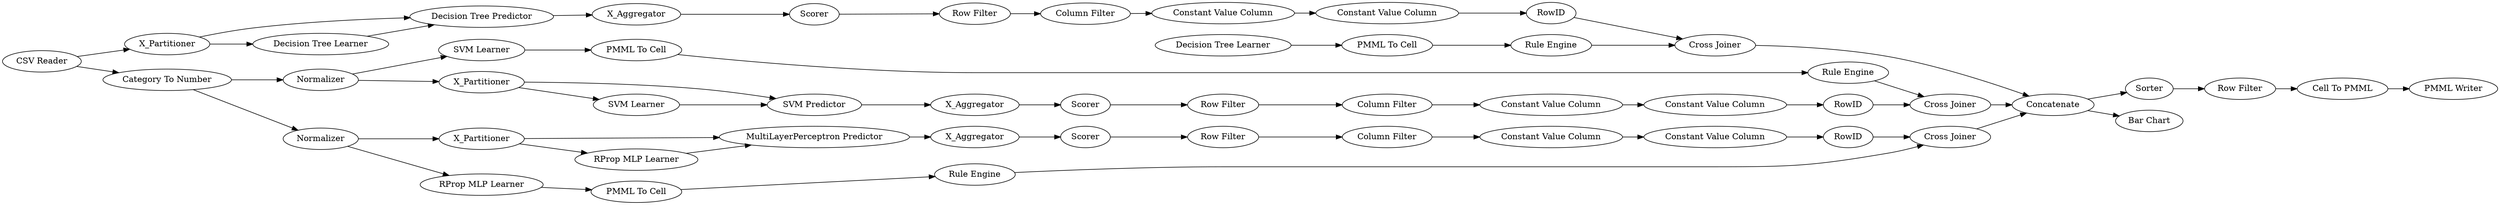 digraph {
	"-2324652105774003858_33" [label="SVM Learner"]
	"-3241368451533331050_61" [label="PMML Writer"]
	"1288352788768991430_28" [label="PMML To Cell"]
	"3211237321003189100_32" [label="SVM Predictor"]
	"664122205201509839_294" [label="Column Filter"]
	"664122205201509839_292" [label="Constant Value Column"]
	"-8005054119799947015_2" [label=X_Partitioner]
	"4830230365421775270_290" [label="Constant Value Column"]
	"3967823776708766124_293" [label=RowID]
	"-466924562638642726_39" [label=Scorer]
	"-8005054119799947015_32" [label="MultiLayerPerceptron Predictor"]
	"-3241368451533331050_53" [label="Row Filter"]
	"-8005054119799947015_39" [label=Normalizer]
	"1288352788768991430_33" [label="Decision Tree Learner"]
	"-8005054119799947015_40" [label=Scorer]
	"4830230365421775270_294" [label="Column Filter"]
	"-3241368451533331050_52" [label=Sorter]
	"-466924562638642726_2" [label=X_Partitioner]
	"-3241368451533331050_59" [label="Bar Chart"]
	"3967823776708766124_9" [label="Row Filter"]
	"3211237321003189100_40" [label=Normalizer]
	"-8005054119799947015_7" [label=X_Aggregator]
	"4830230365421775270_293" [label=RowID]
	"-466924562638642726_38" [label="Cross Joiner"]
	"3211237321003189100_39" [label="Cross Joiner"]
	"-466924562638642726_7" [label=X_Aggregator]
	"3967823776708766124_294" [label="Column Filter"]
	"3967823776708766124_292" [label="Constant Value Column"]
	"-3241368451533331050_58" [label="Category To Number"]
	"4830230365421775270_9" [label="Row Filter"]
	"-8005054119799947015_31" [label="RProp MLP Learner"]
	"-1410266861001611855_34" [label="Rule Engine"]
	"3211237321003189100_7" [label=X_Aggregator]
	"3211237321003189100_2" [label=X_Partitioner]
	"3211237321003189100_41" [label=Scorer]
	"-2324652105774003858_35" [label="Rule Engine"]
	"-466924562638642726_32" [label="Decision Tree Predictor"]
	"664122205201509839_9" [label="Row Filter"]
	"3211237321003189100_31" [label="SVM Learner"]
	"-1410266861001611855_22" [label="PMML To Cell"]
	"-466924562638642726_31" [label="Decision Tree Learner"]
	"-2324652105774003858_34" [label="PMML To Cell"]
	"1288352788768991430_34" [label="Rule Engine"]
	"664122205201509839_293" [label=RowID]
	"664122205201509839_290" [label="Constant Value Column"]
	"-1410266861001611855_35" [label="RProp MLP Learner"]
	"-3241368451533331050_54" [label="Cell To PMML"]
	"-8005054119799947015_38" [label="Cross Joiner"]
	"-3241368451533331050_62" [label="CSV Reader"]
	"4830230365421775270_292" [label="Constant Value Column"]
	"-3241368451533331050_60" [label=Concatenate]
	"3967823776708766124_290" [label="Constant Value Column"]
	"-8005054119799947015_7" -> "-8005054119799947015_40"
	"-3241368451533331050_58" -> "3211237321003189100_40"
	"1288352788768991430_28" -> "1288352788768991430_34"
	"-8005054119799947015_39" -> "-1410266861001611855_35"
	"-8005054119799947015_2" -> "-8005054119799947015_32"
	"-466924562638642726_31" -> "-466924562638642726_32"
	"-3241368451533331050_53" -> "-3241368451533331050_54"
	"-466924562638642726_2" -> "-466924562638642726_32"
	"-8005054119799947015_32" -> "-8005054119799947015_7"
	"3211237321003189100_7" -> "3211237321003189100_41"
	"4830230365421775270_294" -> "4830230365421775270_290"
	"-3241368451533331050_60" -> "-3241368451533331050_52"
	"664122205201509839_292" -> "664122205201509839_293"
	"3967823776708766124_9" -> "3967823776708766124_294"
	"-3241368451533331050_52" -> "-3241368451533331050_53"
	"-2324652105774003858_34" -> "-2324652105774003858_35"
	"-3241368451533331050_58" -> "-8005054119799947015_39"
	"3211237321003189100_2" -> "3211237321003189100_31"
	"-466924562638642726_7" -> "-466924562638642726_39"
	"1288352788768991430_34" -> "-466924562638642726_38"
	"-1410266861001611855_34" -> "-8005054119799947015_38"
	"-3241368451533331050_60" -> "-3241368451533331050_59"
	"-466924562638642726_2" -> "-466924562638642726_31"
	"664122205201509839_9" -> "664122205201509839_294"
	"664122205201509839_290" -> "664122205201509839_292"
	"3967823776708766124_292" -> "3967823776708766124_293"
	"-1410266861001611855_35" -> "-1410266861001611855_22"
	"1288352788768991430_33" -> "1288352788768991430_28"
	"-2324652105774003858_35" -> "3211237321003189100_39"
	"-3241368451533331050_62" -> "-466924562638642726_2"
	"3967823776708766124_294" -> "3967823776708766124_290"
	"664122205201509839_293" -> "3211237321003189100_39"
	"4830230365421775270_9" -> "4830230365421775270_294"
	"3967823776708766124_290" -> "3967823776708766124_292"
	"664122205201509839_294" -> "664122205201509839_290"
	"3211237321003189100_31" -> "3211237321003189100_32"
	"-466924562638642726_39" -> "4830230365421775270_9"
	"-466924562638642726_32" -> "-466924562638642726_7"
	"3211237321003189100_32" -> "3211237321003189100_7"
	"-3241368451533331050_54" -> "-3241368451533331050_61"
	"-466924562638642726_38" -> "-3241368451533331050_60"
	"4830230365421775270_293" -> "-466924562638642726_38"
	"3211237321003189100_40" -> "-2324652105774003858_33"
	"-8005054119799947015_31" -> "-8005054119799947015_32"
	"-8005054119799947015_38" -> "-3241368451533331050_60"
	"3211237321003189100_40" -> "3211237321003189100_2"
	"-3241368451533331050_62" -> "-3241368451533331050_58"
	"-8005054119799947015_2" -> "-8005054119799947015_31"
	"3967823776708766124_293" -> "-8005054119799947015_38"
	"-8005054119799947015_40" -> "3967823776708766124_9"
	"4830230365421775270_290" -> "4830230365421775270_292"
	"-8005054119799947015_39" -> "-8005054119799947015_2"
	"3211237321003189100_41" -> "664122205201509839_9"
	"3211237321003189100_2" -> "3211237321003189100_32"
	"-2324652105774003858_33" -> "-2324652105774003858_34"
	"4830230365421775270_292" -> "4830230365421775270_293"
	"-1410266861001611855_22" -> "-1410266861001611855_34"
	"3211237321003189100_39" -> "-3241368451533331050_60"
	rankdir=LR
}
